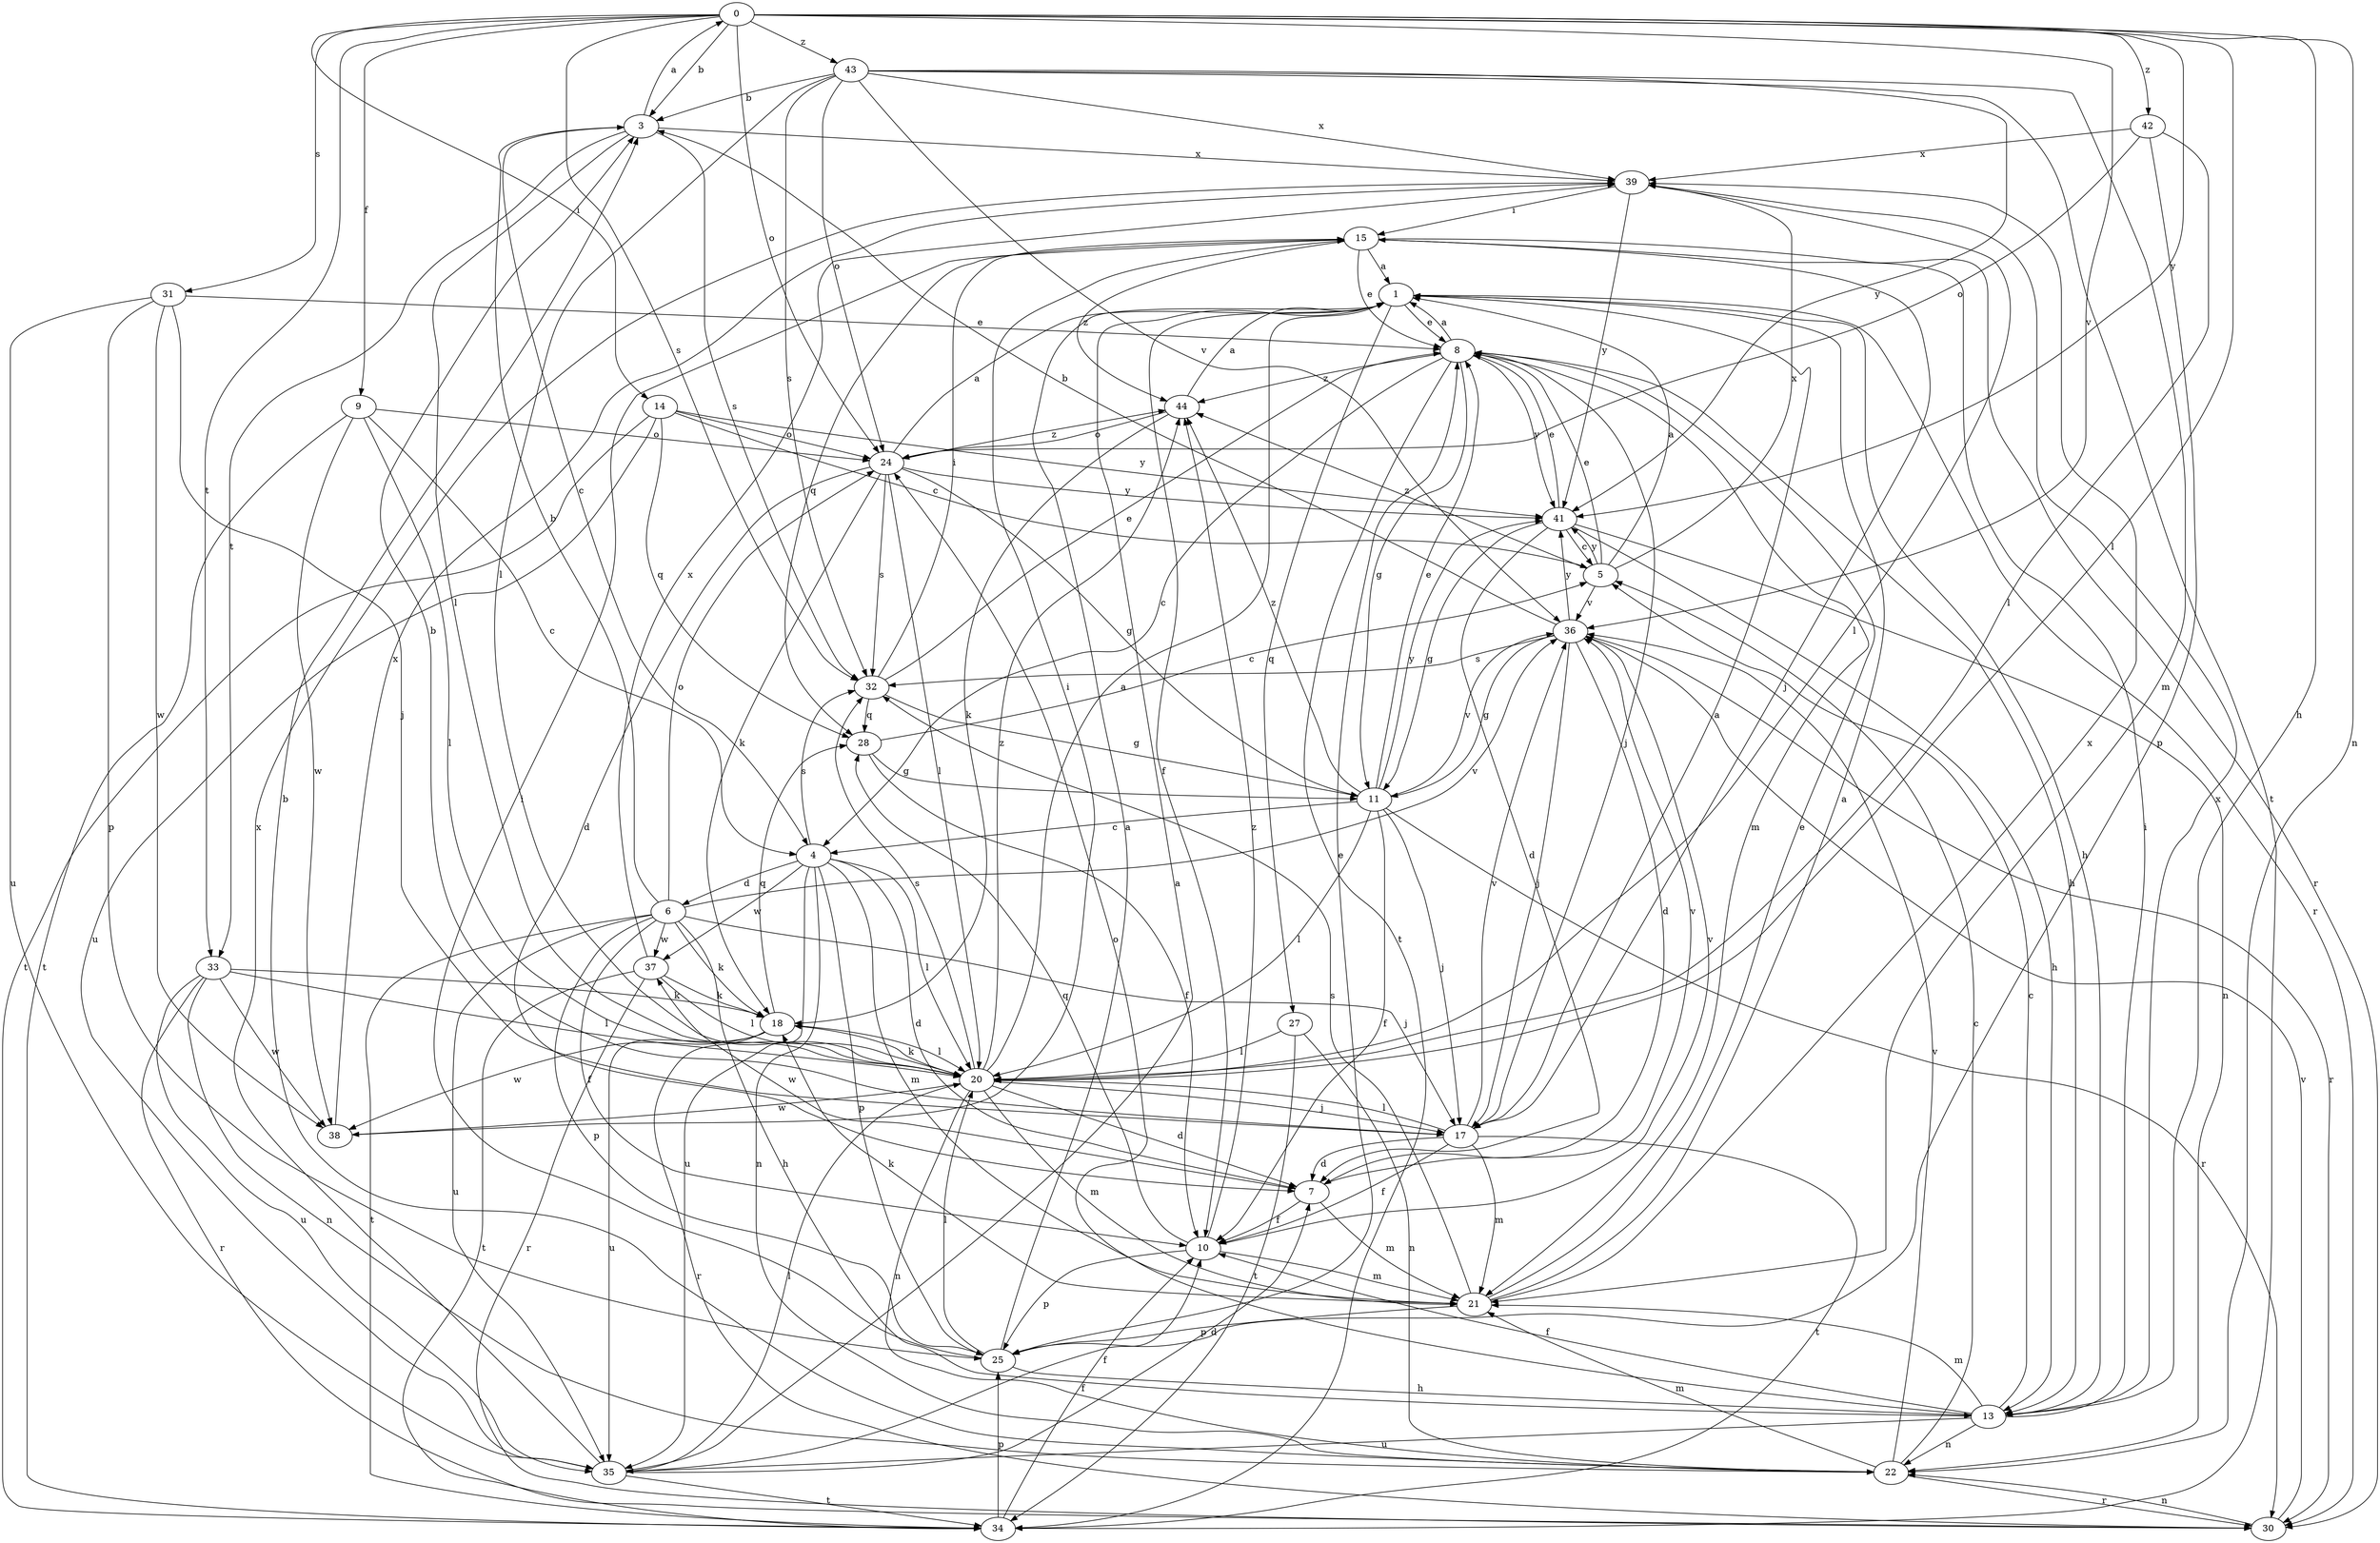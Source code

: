 strict digraph  {
0;
1;
3;
4;
5;
6;
7;
8;
9;
10;
11;
13;
14;
15;
17;
18;
20;
21;
22;
24;
25;
27;
28;
30;
31;
32;
33;
34;
35;
36;
37;
38;
39;
41;
42;
43;
44;
0 -> 3  [label=b];
0 -> 9  [label=f];
0 -> 13  [label=h];
0 -> 14  [label=i];
0 -> 20  [label=l];
0 -> 22  [label=n];
0 -> 24  [label=o];
0 -> 31  [label=s];
0 -> 32  [label=s];
0 -> 33  [label=t];
0 -> 36  [label=v];
0 -> 41  [label=y];
0 -> 42  [label=z];
0 -> 43  [label=z];
1 -> 8  [label=e];
1 -> 10  [label=f];
1 -> 13  [label=h];
1 -> 27  [label=q];
1 -> 30  [label=r];
3 -> 0  [label=a];
3 -> 4  [label=c];
3 -> 20  [label=l];
3 -> 32  [label=s];
3 -> 33  [label=t];
3 -> 39  [label=x];
4 -> 6  [label=d];
4 -> 7  [label=d];
4 -> 20  [label=l];
4 -> 21  [label=m];
4 -> 22  [label=n];
4 -> 25  [label=p];
4 -> 32  [label=s];
4 -> 35  [label=u];
4 -> 37  [label=w];
5 -> 1  [label=a];
5 -> 8  [label=e];
5 -> 36  [label=v];
5 -> 39  [label=x];
5 -> 41  [label=y];
5 -> 44  [label=z];
6 -> 3  [label=b];
6 -> 10  [label=f];
6 -> 13  [label=h];
6 -> 17  [label=j];
6 -> 18  [label=k];
6 -> 24  [label=o];
6 -> 25  [label=p];
6 -> 34  [label=t];
6 -> 35  [label=u];
6 -> 36  [label=v];
6 -> 37  [label=w];
7 -> 10  [label=f];
7 -> 21  [label=m];
7 -> 36  [label=v];
7 -> 37  [label=w];
8 -> 1  [label=a];
8 -> 4  [label=c];
8 -> 11  [label=g];
8 -> 13  [label=h];
8 -> 17  [label=j];
8 -> 21  [label=m];
8 -> 34  [label=t];
8 -> 41  [label=y];
8 -> 44  [label=z];
9 -> 4  [label=c];
9 -> 20  [label=l];
9 -> 24  [label=o];
9 -> 34  [label=t];
9 -> 38  [label=w];
10 -> 21  [label=m];
10 -> 25  [label=p];
10 -> 28  [label=q];
10 -> 36  [label=v];
10 -> 44  [label=z];
11 -> 4  [label=c];
11 -> 8  [label=e];
11 -> 10  [label=f];
11 -> 17  [label=j];
11 -> 20  [label=l];
11 -> 30  [label=r];
11 -> 36  [label=v];
11 -> 41  [label=y];
11 -> 44  [label=z];
13 -> 5  [label=c];
13 -> 10  [label=f];
13 -> 15  [label=i];
13 -> 21  [label=m];
13 -> 22  [label=n];
13 -> 24  [label=o];
13 -> 35  [label=u];
13 -> 39  [label=x];
14 -> 5  [label=c];
14 -> 24  [label=o];
14 -> 28  [label=q];
14 -> 34  [label=t];
14 -> 35  [label=u];
14 -> 41  [label=y];
15 -> 1  [label=a];
15 -> 8  [label=e];
15 -> 17  [label=j];
15 -> 28  [label=q];
15 -> 30  [label=r];
15 -> 44  [label=z];
17 -> 1  [label=a];
17 -> 3  [label=b];
17 -> 7  [label=d];
17 -> 10  [label=f];
17 -> 20  [label=l];
17 -> 21  [label=m];
17 -> 34  [label=t];
17 -> 36  [label=v];
18 -> 20  [label=l];
18 -> 28  [label=q];
18 -> 30  [label=r];
18 -> 35  [label=u];
18 -> 38  [label=w];
20 -> 1  [label=a];
20 -> 7  [label=d];
20 -> 17  [label=j];
20 -> 18  [label=k];
20 -> 21  [label=m];
20 -> 22  [label=n];
20 -> 32  [label=s];
20 -> 38  [label=w];
20 -> 44  [label=z];
21 -> 1  [label=a];
21 -> 8  [label=e];
21 -> 18  [label=k];
21 -> 25  [label=p];
21 -> 32  [label=s];
21 -> 39  [label=x];
22 -> 3  [label=b];
22 -> 5  [label=c];
22 -> 21  [label=m];
22 -> 30  [label=r];
22 -> 36  [label=v];
24 -> 1  [label=a];
24 -> 7  [label=d];
24 -> 11  [label=g];
24 -> 18  [label=k];
24 -> 20  [label=l];
24 -> 32  [label=s];
24 -> 41  [label=y];
24 -> 44  [label=z];
25 -> 1  [label=a];
25 -> 8  [label=e];
25 -> 13  [label=h];
25 -> 15  [label=i];
25 -> 20  [label=l];
27 -> 20  [label=l];
27 -> 22  [label=n];
27 -> 34  [label=t];
28 -> 5  [label=c];
28 -> 10  [label=f];
28 -> 11  [label=g];
30 -> 22  [label=n];
30 -> 36  [label=v];
31 -> 8  [label=e];
31 -> 17  [label=j];
31 -> 25  [label=p];
31 -> 35  [label=u];
31 -> 38  [label=w];
32 -> 8  [label=e];
32 -> 11  [label=g];
32 -> 15  [label=i];
32 -> 28  [label=q];
33 -> 18  [label=k];
33 -> 20  [label=l];
33 -> 22  [label=n];
33 -> 30  [label=r];
33 -> 35  [label=u];
33 -> 38  [label=w];
34 -> 10  [label=f];
34 -> 25  [label=p];
35 -> 1  [label=a];
35 -> 7  [label=d];
35 -> 10  [label=f];
35 -> 20  [label=l];
35 -> 34  [label=t];
35 -> 39  [label=x];
36 -> 3  [label=b];
36 -> 7  [label=d];
36 -> 11  [label=g];
36 -> 17  [label=j];
36 -> 30  [label=r];
36 -> 32  [label=s];
36 -> 41  [label=y];
37 -> 18  [label=k];
37 -> 20  [label=l];
37 -> 30  [label=r];
37 -> 34  [label=t];
37 -> 39  [label=x];
38 -> 15  [label=i];
38 -> 39  [label=x];
39 -> 15  [label=i];
39 -> 20  [label=l];
39 -> 41  [label=y];
41 -> 5  [label=c];
41 -> 7  [label=d];
41 -> 8  [label=e];
41 -> 11  [label=g];
41 -> 13  [label=h];
41 -> 22  [label=n];
42 -> 20  [label=l];
42 -> 24  [label=o];
42 -> 25  [label=p];
42 -> 39  [label=x];
43 -> 3  [label=b];
43 -> 20  [label=l];
43 -> 21  [label=m];
43 -> 24  [label=o];
43 -> 32  [label=s];
43 -> 34  [label=t];
43 -> 36  [label=v];
43 -> 39  [label=x];
43 -> 41  [label=y];
44 -> 1  [label=a];
44 -> 18  [label=k];
44 -> 24  [label=o];
}
